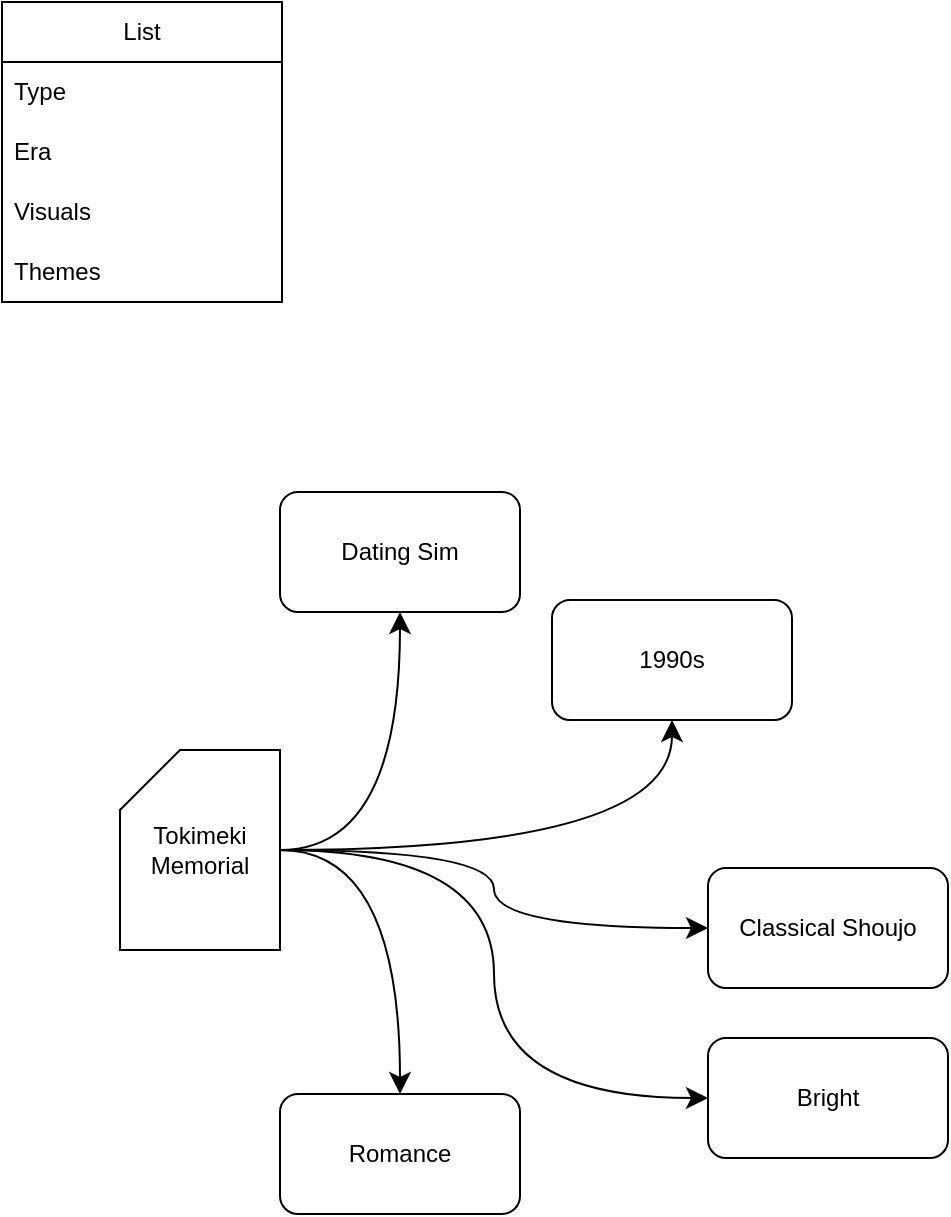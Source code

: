 <mxfile version="26.2.14">
  <diagram name="Page-1" id="6lPVBg0EaJN4s2K6R03W">
    <mxGraphModel dx="948" dy="1362" grid="0" gridSize="10" guides="1" tooltips="1" connect="1" arrows="1" fold="1" page="0" pageScale="1" pageWidth="850" pageHeight="1100" math="0" shadow="0">
      <root>
        <mxCell id="0" />
        <mxCell id="1" parent="0" />
        <mxCell id="Sif-vDeM9sXM9sqS0AdL-27" value="Dating Sim" style="rounded=1;whiteSpace=wrap;html=1;" parent="1" vertex="1">
          <mxGeometry x="17" y="144" width="120" height="60" as="geometry" />
        </mxCell>
        <mxCell id="Sif-vDeM9sXM9sqS0AdL-29" style="edgeStyle=orthogonalEdgeStyle;rounded=0;orthogonalLoop=1;jettySize=auto;html=1;fontSize=12;startSize=8;endSize=8;curved=1;exitX=1;exitY=0.5;exitDx=0;exitDy=0;exitPerimeter=0;" parent="1" source="Sif-vDeM9sXM9sqS0AdL-40" target="Sif-vDeM9sXM9sqS0AdL-27" edge="1">
          <mxGeometry relative="1" as="geometry">
            <mxPoint x="96" y="264" as="sourcePoint" />
          </mxGeometry>
        </mxCell>
        <mxCell id="Sif-vDeM9sXM9sqS0AdL-30" value="Romance" style="rounded=1;whiteSpace=wrap;html=1;" parent="1" vertex="1">
          <mxGeometry x="17" y="445" width="120" height="60" as="geometry" />
        </mxCell>
        <mxCell id="Sif-vDeM9sXM9sqS0AdL-31" style="edgeStyle=orthogonalEdgeStyle;curved=1;rounded=0;orthogonalLoop=1;jettySize=auto;html=1;fontSize=12;startSize=8;endSize=8;exitX=1;exitY=0.5;exitDx=0;exitDy=0;exitPerimeter=0;" parent="1" source="Sif-vDeM9sXM9sqS0AdL-40" target="Sif-vDeM9sXM9sqS0AdL-30" edge="1">
          <mxGeometry relative="1" as="geometry">
            <mxPoint x="96" y="354" as="sourcePoint" />
          </mxGeometry>
        </mxCell>
        <mxCell id="Sif-vDeM9sXM9sqS0AdL-33" value="Classical Shoujo" style="rounded=1;whiteSpace=wrap;html=1;" parent="1" vertex="1">
          <mxGeometry x="231" y="332" width="120" height="60" as="geometry" />
        </mxCell>
        <mxCell id="Sif-vDeM9sXM9sqS0AdL-35" style="edgeStyle=orthogonalEdgeStyle;shape=connector;curved=1;rounded=0;orthogonalLoop=1;jettySize=auto;html=1;strokeColor=default;align=center;verticalAlign=middle;fontFamily=Helvetica;fontSize=12;fontColor=default;labelBackgroundColor=default;startSize=8;endArrow=classic;endSize=8;exitX=1;exitY=0.5;exitDx=0;exitDy=0;exitPerimeter=0;" parent="1" source="Sif-vDeM9sXM9sqS0AdL-40" target="Sif-vDeM9sXM9sqS0AdL-33" edge="1">
          <mxGeometry relative="1" as="geometry">
            <mxPoint x="96" y="324" as="sourcePoint" />
          </mxGeometry>
        </mxCell>
        <mxCell id="Sif-vDeM9sXM9sqS0AdL-36" value="1990s" style="rounded=1;whiteSpace=wrap;html=1;" parent="1" vertex="1">
          <mxGeometry x="153" y="198" width="120" height="60" as="geometry" />
        </mxCell>
        <mxCell id="Sif-vDeM9sXM9sqS0AdL-37" style="edgeStyle=orthogonalEdgeStyle;shape=connector;curved=1;rounded=0;orthogonalLoop=1;jettySize=auto;html=1;strokeColor=default;align=center;verticalAlign=middle;fontFamily=Helvetica;fontSize=12;fontColor=default;labelBackgroundColor=default;startSize=8;endArrow=classic;endSize=8;exitX=1;exitY=0.5;exitDx=0;exitDy=0;exitPerimeter=0;" parent="1" source="Sif-vDeM9sXM9sqS0AdL-40" target="Sif-vDeM9sXM9sqS0AdL-36" edge="1">
          <mxGeometry relative="1" as="geometry">
            <mxPoint x="96" y="294" as="sourcePoint" />
          </mxGeometry>
        </mxCell>
        <mxCell id="Sif-vDeM9sXM9sqS0AdL-51" style="edgeStyle=orthogonalEdgeStyle;shape=connector;curved=1;rounded=0;orthogonalLoop=1;jettySize=auto;html=1;entryX=0;entryY=0.5;entryDx=0;entryDy=0;strokeColor=default;align=center;verticalAlign=middle;fontFamily=Helvetica;fontSize=12;fontColor=default;labelBackgroundColor=default;startSize=8;endArrow=classic;endSize=8;" parent="1" source="Sif-vDeM9sXM9sqS0AdL-40" target="Sif-vDeM9sXM9sqS0AdL-47" edge="1">
          <mxGeometry relative="1" as="geometry" />
        </mxCell>
        <mxCell id="Sif-vDeM9sXM9sqS0AdL-40" value="Tokimeki Memorial" style="shape=card;whiteSpace=wrap;html=1;fontFamily=Helvetica;fontSize=12;fontColor=default;labelBackgroundColor=default;" parent="1" vertex="1">
          <mxGeometry x="-63" y="273" width="80" height="100" as="geometry" />
        </mxCell>
        <mxCell id="Sif-vDeM9sXM9sqS0AdL-42" value="List" style="swimlane;fontStyle=0;childLayout=stackLayout;horizontal=1;startSize=30;horizontalStack=0;resizeParent=1;resizeParentMax=0;resizeLast=0;collapsible=1;marginBottom=0;whiteSpace=wrap;html=1;fontFamily=Helvetica;fontSize=12;fontColor=default;labelBackgroundColor=default;" parent="1" vertex="1">
          <mxGeometry x="-122" y="-101" width="140" height="150" as="geometry" />
        </mxCell>
        <mxCell id="Sif-vDeM9sXM9sqS0AdL-43" value="Type&lt;span style=&quot;white-space: pre;&quot;&gt;&#x9;&lt;/span&gt;" style="text;strokeColor=none;fillColor=none;align=left;verticalAlign=middle;spacingLeft=4;spacingRight=4;overflow=hidden;points=[[0,0.5],[1,0.5]];portConstraint=eastwest;rotatable=0;whiteSpace=wrap;html=1;fontFamily=Helvetica;fontSize=12;fontColor=default;labelBackgroundColor=default;" parent="Sif-vDeM9sXM9sqS0AdL-42" vertex="1">
          <mxGeometry y="30" width="140" height="30" as="geometry" />
        </mxCell>
        <mxCell id="Sif-vDeM9sXM9sqS0AdL-46" value="Era" style="text;strokeColor=none;fillColor=none;align=left;verticalAlign=middle;spacingLeft=4;spacingRight=4;overflow=hidden;points=[[0,0.5],[1,0.5]];portConstraint=eastwest;rotatable=0;whiteSpace=wrap;html=1;fontFamily=Helvetica;fontSize=12;fontColor=default;labelBackgroundColor=default;" parent="Sif-vDeM9sXM9sqS0AdL-42" vertex="1">
          <mxGeometry y="60" width="140" height="30" as="geometry" />
        </mxCell>
        <mxCell id="Sif-vDeM9sXM9sqS0AdL-44" value="Visuals" style="text;strokeColor=none;fillColor=none;align=left;verticalAlign=middle;spacingLeft=4;spacingRight=4;overflow=hidden;points=[[0,0.5],[1,0.5]];portConstraint=eastwest;rotatable=0;whiteSpace=wrap;html=1;fontFamily=Helvetica;fontSize=12;fontColor=default;labelBackgroundColor=default;" parent="Sif-vDeM9sXM9sqS0AdL-42" vertex="1">
          <mxGeometry y="90" width="140" height="30" as="geometry" />
        </mxCell>
        <mxCell id="Sif-vDeM9sXM9sqS0AdL-45" value="Themes" style="text;strokeColor=none;fillColor=none;align=left;verticalAlign=middle;spacingLeft=4;spacingRight=4;overflow=hidden;points=[[0,0.5],[1,0.5]];portConstraint=eastwest;rotatable=0;whiteSpace=wrap;html=1;fontFamily=Helvetica;fontSize=12;fontColor=default;labelBackgroundColor=default;" parent="Sif-vDeM9sXM9sqS0AdL-42" vertex="1">
          <mxGeometry y="120" width="140" height="30" as="geometry" />
        </mxCell>
        <mxCell id="Sif-vDeM9sXM9sqS0AdL-47" value="Bright" style="rounded=1;whiteSpace=wrap;html=1;" parent="1" vertex="1">
          <mxGeometry x="231" y="417" width="120" height="60" as="geometry" />
        </mxCell>
      </root>
    </mxGraphModel>
  </diagram>
</mxfile>
